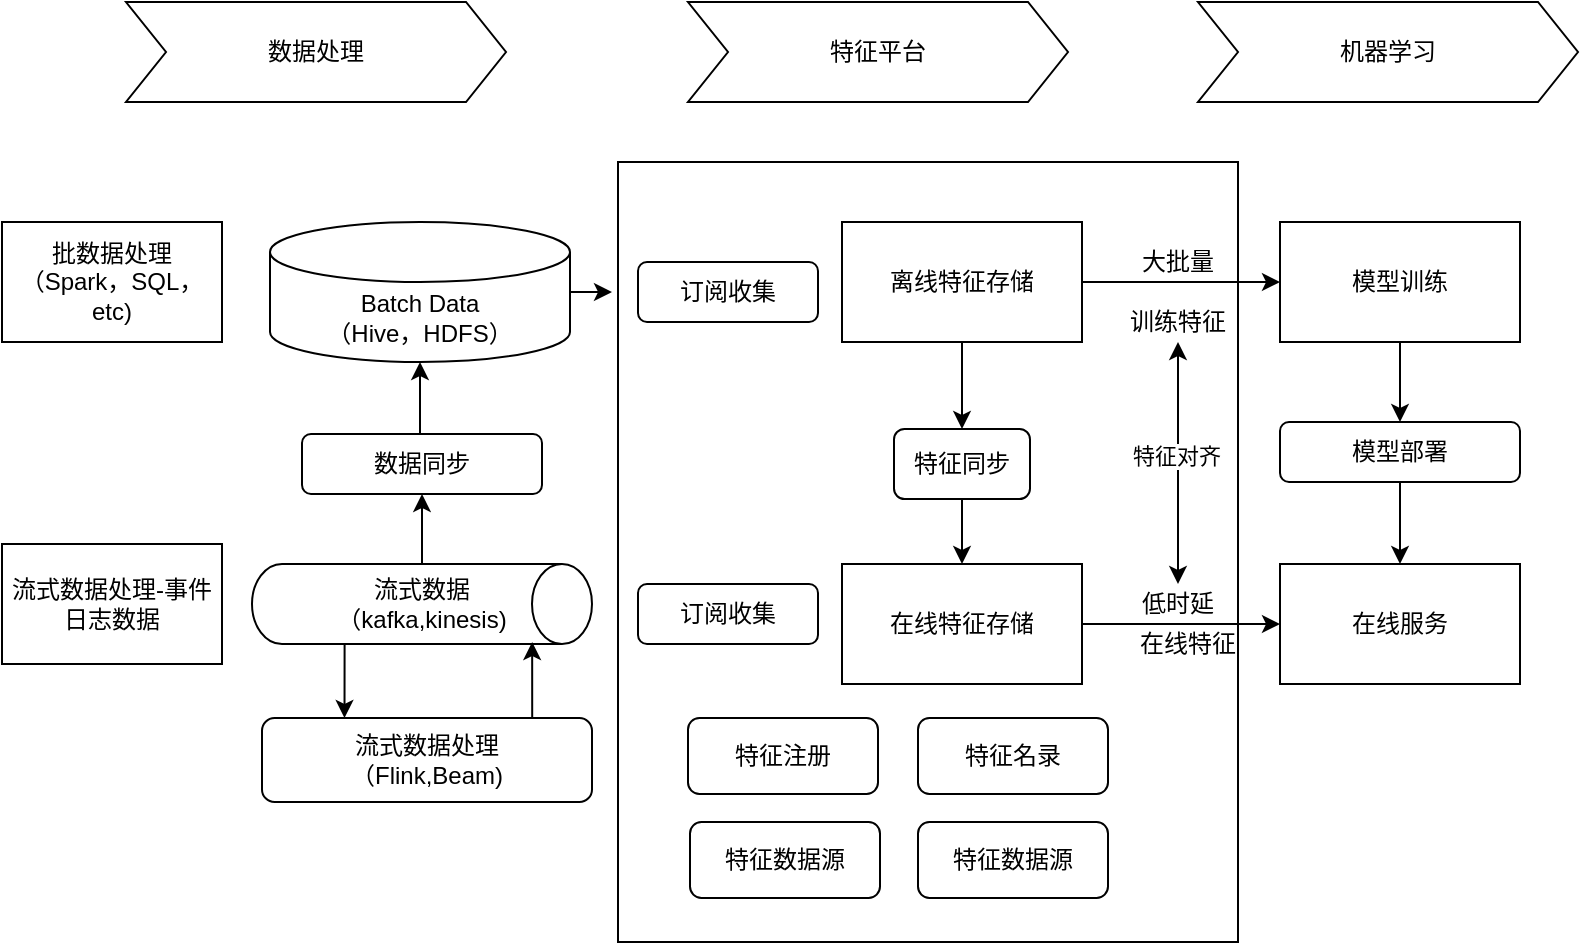 <mxfile version="13.9.2" type="github">
  <diagram id="vnPq0i_LpNGZimkVIaiR" name="Page-1">
    <mxGraphModel dx="983" dy="532" grid="1" gridSize="10" guides="1" tooltips="1" connect="1" arrows="1" fold="1" page="1" pageScale="1" pageWidth="827" pageHeight="1169" math="0" shadow="0">
      <root>
        <mxCell id="0" />
        <mxCell id="1" parent="0" />
        <mxCell id="T8YdCusHvQ4XyLje6_06-46" value="" style="rounded=0;whiteSpace=wrap;html=1;" vertex="1" parent="1">
          <mxGeometry x="330" y="370" width="310" height="390" as="geometry" />
        </mxCell>
        <mxCell id="T8YdCusHvQ4XyLje6_06-25" style="edgeStyle=orthogonalEdgeStyle;rounded=0;orthogonalLoop=1;jettySize=auto;html=1;exitX=0.5;exitY=1;exitDx=0;exitDy=0;entryX=0.5;entryY=0;entryDx=0;entryDy=0;" edge="1" parent="1" source="T8YdCusHvQ4XyLje6_06-1" target="T8YdCusHvQ4XyLje6_06-23">
          <mxGeometry relative="1" as="geometry" />
        </mxCell>
        <mxCell id="T8YdCusHvQ4XyLje6_06-1" value="模型训练" style="rounded=0;whiteSpace=wrap;html=1;" vertex="1" parent="1">
          <mxGeometry x="661" y="400" width="120" height="60" as="geometry" />
        </mxCell>
        <mxCell id="T8YdCusHvQ4XyLje6_06-28" style="edgeStyle=orthogonalEdgeStyle;rounded=0;orthogonalLoop=1;jettySize=auto;html=1;exitX=1;exitY=0.5;exitDx=0;exitDy=0;entryX=0;entryY=0.5;entryDx=0;entryDy=0;" edge="1" parent="1" source="T8YdCusHvQ4XyLje6_06-2" target="T8YdCusHvQ4XyLje6_06-1">
          <mxGeometry relative="1" as="geometry" />
        </mxCell>
        <mxCell id="T8YdCusHvQ4XyLje6_06-30" style="edgeStyle=orthogonalEdgeStyle;rounded=0;orthogonalLoop=1;jettySize=auto;html=1;exitX=0.5;exitY=1;exitDx=0;exitDy=0;entryX=0.5;entryY=0;entryDx=0;entryDy=0;" edge="1" parent="1" source="T8YdCusHvQ4XyLje6_06-2" target="T8YdCusHvQ4XyLje6_06-29">
          <mxGeometry relative="1" as="geometry" />
        </mxCell>
        <mxCell id="T8YdCusHvQ4XyLje6_06-2" value="离线特征存储" style="rounded=0;whiteSpace=wrap;html=1;" vertex="1" parent="1">
          <mxGeometry x="442" y="400" width="120" height="60" as="geometry" />
        </mxCell>
        <mxCell id="T8YdCusHvQ4XyLje6_06-3" value="批数据处理&lt;br&gt;（Spark，SQL，etc)" style="rounded=0;whiteSpace=wrap;html=1;" vertex="1" parent="1">
          <mxGeometry x="22" y="400" width="110" height="60" as="geometry" />
        </mxCell>
        <mxCell id="T8YdCusHvQ4XyLje6_06-4" value="数据处理" style="shape=step;perimeter=stepPerimeter;whiteSpace=wrap;html=1;fixedSize=1;" vertex="1" parent="1">
          <mxGeometry x="84" y="290" width="190" height="50" as="geometry" />
        </mxCell>
        <mxCell id="T8YdCusHvQ4XyLje6_06-5" value="特征平台" style="shape=step;perimeter=stepPerimeter;whiteSpace=wrap;html=1;fixedSize=1;" vertex="1" parent="1">
          <mxGeometry x="365" y="290" width="190" height="50" as="geometry" />
        </mxCell>
        <mxCell id="T8YdCusHvQ4XyLje6_06-6" value="机器学习" style="shape=step;perimeter=stepPerimeter;whiteSpace=wrap;html=1;fixedSize=1;" vertex="1" parent="1">
          <mxGeometry x="620" y="290" width="190" height="50" as="geometry" />
        </mxCell>
        <mxCell id="T8YdCusHvQ4XyLje6_06-7" value="流式数据处理-事件日志数据" style="rounded=0;whiteSpace=wrap;html=1;" vertex="1" parent="1">
          <mxGeometry x="22" y="561" width="110" height="60" as="geometry" />
        </mxCell>
        <mxCell id="T8YdCusHvQ4XyLje6_06-47" style="edgeStyle=orthogonalEdgeStyle;rounded=0;orthogonalLoop=1;jettySize=auto;html=1;exitX=1;exitY=0.5;exitDx=0;exitDy=0;exitPerimeter=0;entryX=0;entryY=0.5;entryDx=0;entryDy=0;" edge="1" parent="1" source="T8YdCusHvQ4XyLje6_06-8">
          <mxGeometry relative="1" as="geometry">
            <mxPoint x="327" y="435" as="targetPoint" />
          </mxGeometry>
        </mxCell>
        <mxCell id="T8YdCusHvQ4XyLje6_06-8" value="Batch Data&lt;br&gt;（Hive，HDFS）" style="shape=cylinder3;whiteSpace=wrap;html=1;boundedLbl=1;backgroundOutline=1;size=15;" vertex="1" parent="1">
          <mxGeometry x="156" y="400" width="150" height="70" as="geometry" />
        </mxCell>
        <mxCell id="T8YdCusHvQ4XyLje6_06-15" style="edgeStyle=orthogonalEdgeStyle;rounded=0;orthogonalLoop=1;jettySize=auto;html=1;exitX=1;exitY=0;exitDx=0;exitDy=120;exitPerimeter=0;entryX=0.25;entryY=0;entryDx=0;entryDy=0;" edge="1" parent="1" source="T8YdCusHvQ4XyLje6_06-11" target="T8YdCusHvQ4XyLje6_06-13">
          <mxGeometry relative="1" as="geometry" />
        </mxCell>
        <mxCell id="T8YdCusHvQ4XyLje6_06-11" value="" style="shape=cylinder3;whiteSpace=wrap;html=1;boundedLbl=1;backgroundOutline=1;size=15;rotation=90;" vertex="1" parent="1">
          <mxGeometry x="212" y="506" width="40" height="170" as="geometry" />
        </mxCell>
        <mxCell id="T8YdCusHvQ4XyLje6_06-12" value="流式数据&lt;br&gt;（kafka,kinesis)" style="text;html=1;strokeColor=none;fillColor=none;align=center;verticalAlign=middle;whiteSpace=wrap;rounded=0;" vertex="1" parent="1">
          <mxGeometry x="192" y="581" width="80" height="20" as="geometry" />
        </mxCell>
        <mxCell id="T8YdCusHvQ4XyLje6_06-17" style="edgeStyle=orthogonalEdgeStyle;rounded=0;orthogonalLoop=1;jettySize=auto;html=1;exitX=0.75;exitY=0;exitDx=0;exitDy=0;entryX=0.975;entryY=0.176;entryDx=0;entryDy=0;entryPerimeter=0;" edge="1" parent="1" source="T8YdCusHvQ4XyLje6_06-13" target="T8YdCusHvQ4XyLje6_06-11">
          <mxGeometry relative="1" as="geometry" />
        </mxCell>
        <mxCell id="T8YdCusHvQ4XyLje6_06-13" value="流式数据处理&lt;br&gt;（Flink,Beam)" style="rounded=1;whiteSpace=wrap;html=1;" vertex="1" parent="1">
          <mxGeometry x="152" y="648" width="165" height="42" as="geometry" />
        </mxCell>
        <mxCell id="T8YdCusHvQ4XyLje6_06-18" value="数据同步" style="rounded=1;whiteSpace=wrap;html=1;" vertex="1" parent="1">
          <mxGeometry x="172" y="506" width="120" height="30" as="geometry" />
        </mxCell>
        <mxCell id="T8YdCusHvQ4XyLje6_06-19" value="" style="endArrow=classic;html=1;exitX=0;exitY=0.5;exitDx=0;exitDy=0;exitPerimeter=0;entryX=0.5;entryY=1;entryDx=0;entryDy=0;" edge="1" parent="1" source="T8YdCusHvQ4XyLje6_06-11" target="T8YdCusHvQ4XyLje6_06-18">
          <mxGeometry width="50" height="50" relative="1" as="geometry">
            <mxPoint x="396" y="601" as="sourcePoint" />
            <mxPoint x="446" y="551" as="targetPoint" />
          </mxGeometry>
        </mxCell>
        <mxCell id="T8YdCusHvQ4XyLje6_06-20" value="" style="endArrow=classic;html=1;entryX=0.5;entryY=1;entryDx=0;entryDy=0;entryPerimeter=0;" edge="1" parent="1" target="T8YdCusHvQ4XyLje6_06-8">
          <mxGeometry width="50" height="50" relative="1" as="geometry">
            <mxPoint x="231" y="506" as="sourcePoint" />
            <mxPoint x="281" y="456" as="targetPoint" />
          </mxGeometry>
        </mxCell>
        <mxCell id="T8YdCusHvQ4XyLje6_06-27" style="edgeStyle=orthogonalEdgeStyle;rounded=0;orthogonalLoop=1;jettySize=auto;html=1;exitX=1;exitY=0.5;exitDx=0;exitDy=0;entryX=0;entryY=0.5;entryDx=0;entryDy=0;" edge="1" parent="1" source="T8YdCusHvQ4XyLje6_06-21" target="T8YdCusHvQ4XyLje6_06-22">
          <mxGeometry relative="1" as="geometry" />
        </mxCell>
        <mxCell id="T8YdCusHvQ4XyLje6_06-21" value="在线特征存储" style="rounded=0;whiteSpace=wrap;html=1;" vertex="1" parent="1">
          <mxGeometry x="442" y="571" width="120" height="60" as="geometry" />
        </mxCell>
        <mxCell id="T8YdCusHvQ4XyLje6_06-22" value="在线服务" style="rounded=0;whiteSpace=wrap;html=1;" vertex="1" parent="1">
          <mxGeometry x="661" y="571" width="120" height="60" as="geometry" />
        </mxCell>
        <mxCell id="T8YdCusHvQ4XyLje6_06-26" style="edgeStyle=orthogonalEdgeStyle;rounded=0;orthogonalLoop=1;jettySize=auto;html=1;exitX=0.5;exitY=1;exitDx=0;exitDy=0;entryX=0.5;entryY=0;entryDx=0;entryDy=0;" edge="1" parent="1" source="T8YdCusHvQ4XyLje6_06-23" target="T8YdCusHvQ4XyLje6_06-22">
          <mxGeometry relative="1" as="geometry" />
        </mxCell>
        <mxCell id="T8YdCusHvQ4XyLje6_06-23" value="模型部署" style="rounded=1;whiteSpace=wrap;html=1;" vertex="1" parent="1">
          <mxGeometry x="661" y="500" width="120" height="30" as="geometry" />
        </mxCell>
        <mxCell id="T8YdCusHvQ4XyLje6_06-31" style="edgeStyle=orthogonalEdgeStyle;rounded=0;orthogonalLoop=1;jettySize=auto;html=1;exitX=0.5;exitY=1;exitDx=0;exitDy=0;entryX=0.5;entryY=0;entryDx=0;entryDy=0;" edge="1" parent="1" source="T8YdCusHvQ4XyLje6_06-29" target="T8YdCusHvQ4XyLje6_06-21">
          <mxGeometry relative="1" as="geometry" />
        </mxCell>
        <mxCell id="T8YdCusHvQ4XyLje6_06-29" value="特征同步" style="rounded=1;whiteSpace=wrap;html=1;" vertex="1" parent="1">
          <mxGeometry x="468" y="503.5" width="68" height="35" as="geometry" />
        </mxCell>
        <mxCell id="T8YdCusHvQ4XyLje6_06-32" value="订阅收集" style="rounded=1;whiteSpace=wrap;html=1;" vertex="1" parent="1">
          <mxGeometry x="340" y="420" width="90" height="30" as="geometry" />
        </mxCell>
        <mxCell id="T8YdCusHvQ4XyLje6_06-33" value="订阅收集" style="rounded=1;whiteSpace=wrap;html=1;" vertex="1" parent="1">
          <mxGeometry x="340" y="581" width="90" height="30" as="geometry" />
        </mxCell>
        <mxCell id="T8YdCusHvQ4XyLje6_06-34" value="特征名录" style="rounded=1;whiteSpace=wrap;html=1;" vertex="1" parent="1">
          <mxGeometry x="480" y="648" width="95" height="38" as="geometry" />
        </mxCell>
        <mxCell id="T8YdCusHvQ4XyLje6_06-35" value="特征注册" style="rounded=1;whiteSpace=wrap;html=1;" vertex="1" parent="1">
          <mxGeometry x="365" y="648" width="95" height="38" as="geometry" />
        </mxCell>
        <mxCell id="T8YdCusHvQ4XyLje6_06-36" value="特征数据源" style="rounded=1;whiteSpace=wrap;html=1;" vertex="1" parent="1">
          <mxGeometry x="366" y="700" width="95" height="38" as="geometry" />
        </mxCell>
        <mxCell id="T8YdCusHvQ4XyLje6_06-37" value="特征数据源" style="rounded=1;whiteSpace=wrap;html=1;" vertex="1" parent="1">
          <mxGeometry x="480" y="700" width="95" height="38" as="geometry" />
        </mxCell>
        <mxCell id="T8YdCusHvQ4XyLje6_06-38" value="大批量" style="text;html=1;strokeColor=none;fillColor=none;align=center;verticalAlign=middle;whiteSpace=wrap;rounded=0;" vertex="1" parent="1">
          <mxGeometry x="590" y="410" width="40" height="20" as="geometry" />
        </mxCell>
        <mxCell id="T8YdCusHvQ4XyLje6_06-39" value="低时延" style="text;html=1;strokeColor=none;fillColor=none;align=center;verticalAlign=middle;whiteSpace=wrap;rounded=0;" vertex="1" parent="1">
          <mxGeometry x="590" y="581" width="40" height="20" as="geometry" />
        </mxCell>
        <mxCell id="T8YdCusHvQ4XyLje6_06-40" value="在线特征" style="text;html=1;strokeColor=none;fillColor=none;align=center;verticalAlign=middle;whiteSpace=wrap;rounded=0;" vertex="1" parent="1">
          <mxGeometry x="590" y="601" width="50" height="20" as="geometry" />
        </mxCell>
        <mxCell id="T8YdCusHvQ4XyLje6_06-41" value="训练特征" style="text;html=1;strokeColor=none;fillColor=none;align=center;verticalAlign=middle;whiteSpace=wrap;rounded=0;" vertex="1" parent="1">
          <mxGeometry x="585" y="440" width="50" height="20" as="geometry" />
        </mxCell>
        <mxCell id="T8YdCusHvQ4XyLje6_06-43" value="" style="endArrow=classic;startArrow=classic;html=1;entryX=0.5;entryY=1;entryDx=0;entryDy=0;exitX=0.5;exitY=0;exitDx=0;exitDy=0;" edge="1" parent="1" source="T8YdCusHvQ4XyLje6_06-39" target="T8YdCusHvQ4XyLje6_06-41">
          <mxGeometry width="50" height="50" relative="1" as="geometry">
            <mxPoint x="390" y="610" as="sourcePoint" />
            <mxPoint x="440" y="560" as="targetPoint" />
          </mxGeometry>
        </mxCell>
        <mxCell id="T8YdCusHvQ4XyLje6_06-44" value="特征对齐" style="edgeLabel;html=1;align=center;verticalAlign=middle;resizable=0;points=[];" vertex="1" connectable="0" parent="T8YdCusHvQ4XyLje6_06-43">
          <mxGeometry x="0.058" y="1" relative="1" as="geometry">
            <mxPoint as="offset" />
          </mxGeometry>
        </mxCell>
      </root>
    </mxGraphModel>
  </diagram>
</mxfile>
